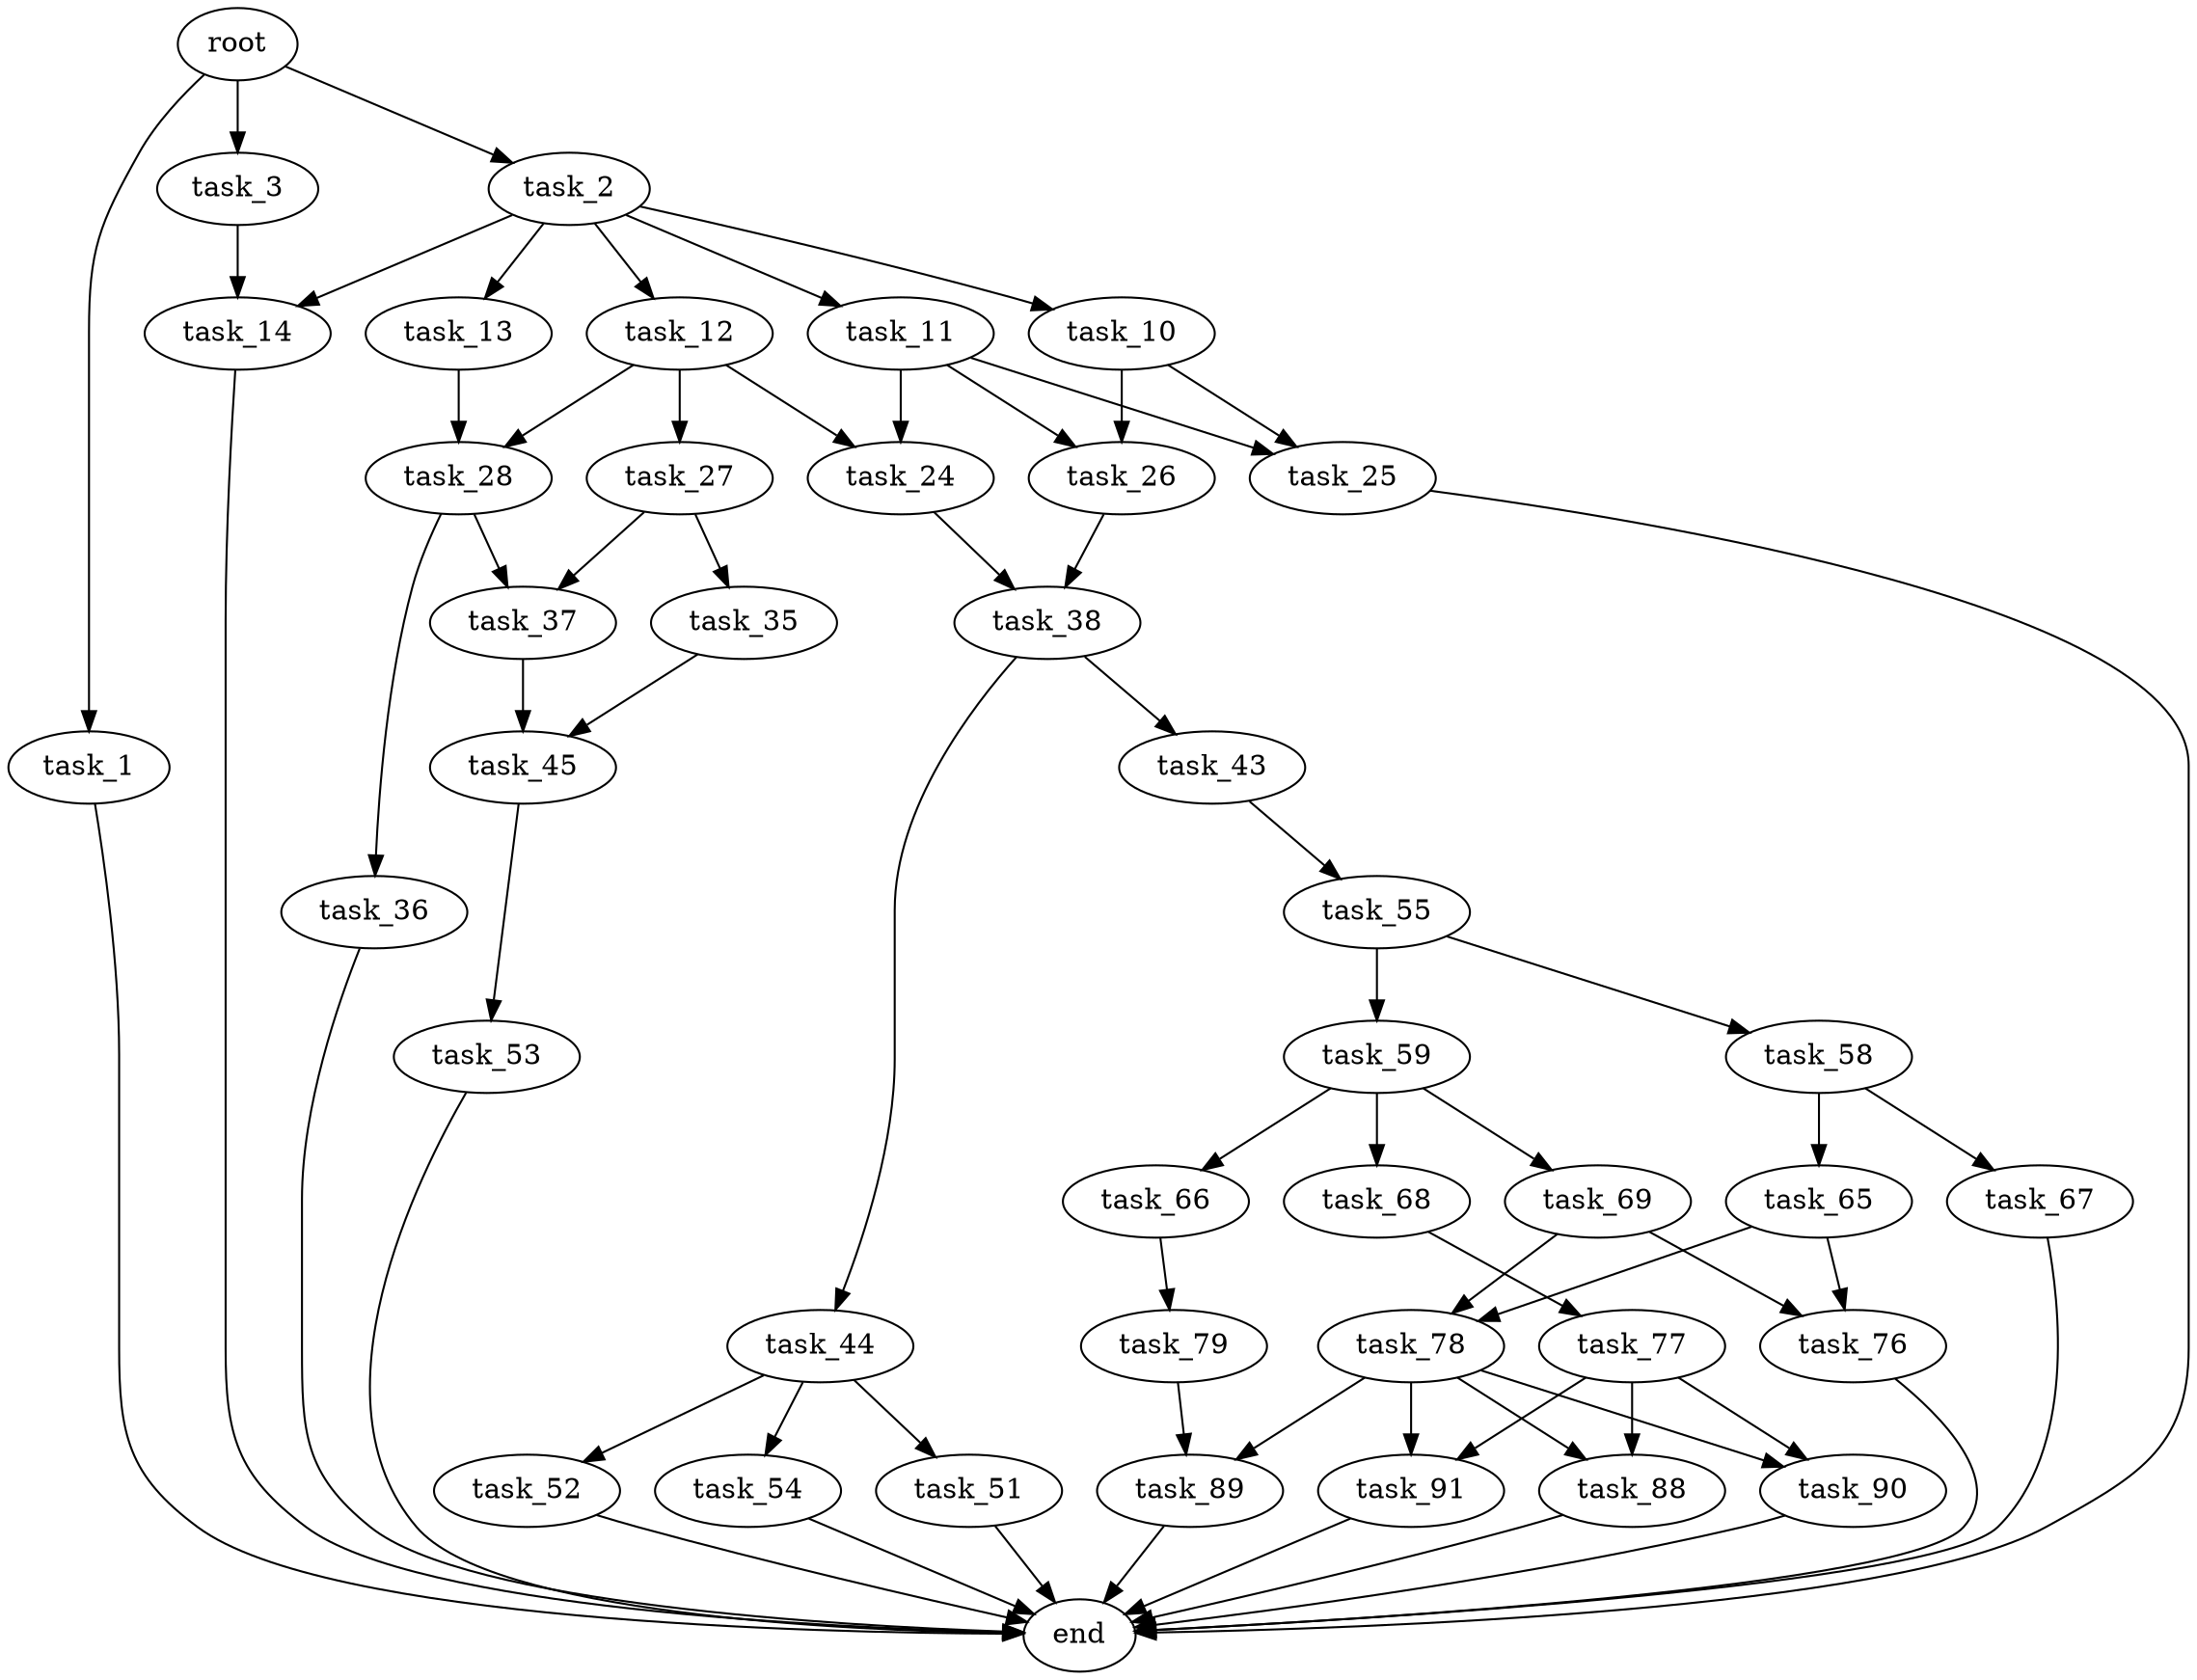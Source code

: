 digraph G {
  root [size="0.000000"];
  task_1 [size="11744516096.000000"];
  task_2 [size="134217728000.000000"];
  task_3 [size="549755813888.000000"];
  end [size="0.000000"];
  task_10 [size="134217728000.000000"];
  task_11 [size="16900279415.000000"];
  task_12 [size="68719476736.000000"];
  task_13 [size="535917376449.000000"];
  task_14 [size="18966922041.000000"];
  task_25 [size="782757789696.000000"];
  task_26 [size="9573655994.000000"];
  task_24 [size="21171389395.000000"];
  task_27 [size="68719476736.000000"];
  task_28 [size="1073741824000.000000"];
  task_38 [size="351917639715.000000"];
  task_35 [size="36258038042.000000"];
  task_37 [size="16551076101.000000"];
  task_36 [size="1073741824000.000000"];
  task_45 [size="489869067792.000000"];
  task_43 [size="120902030112.000000"];
  task_44 [size="28620720631.000000"];
  task_55 [size="28991029248.000000"];
  task_51 [size="2107053733.000000"];
  task_52 [size="368293445632.000000"];
  task_54 [size="128251282008.000000"];
  task_53 [size="306173007402.000000"];
  task_58 [size="299770917004.000000"];
  task_59 [size="218533515524.000000"];
  task_65 [size="15554822691.000000"];
  task_67 [size="8589934592.000000"];
  task_66 [size="1542305003.000000"];
  task_68 [size="79675909338.000000"];
  task_69 [size="8589934592.000000"];
  task_76 [size="224686901816.000000"];
  task_78 [size="2850323120.000000"];
  task_79 [size="368293445632.000000"];
  task_77 [size="387990790593.000000"];
  task_88 [size="573456513948.000000"];
  task_90 [size="101369835612.000000"];
  task_91 [size="203276558489.000000"];
  task_89 [size="8589934592.000000"];

  root -> task_1 [size="1.000000"];
  root -> task_2 [size="1.000000"];
  root -> task_3 [size="1.000000"];
  task_1 -> end [size="1.000000"];
  task_2 -> task_10 [size="209715200.000000"];
  task_2 -> task_11 [size="209715200.000000"];
  task_2 -> task_12 [size="209715200.000000"];
  task_2 -> task_13 [size="209715200.000000"];
  task_2 -> task_14 [size="209715200.000000"];
  task_3 -> task_14 [size="536870912.000000"];
  task_10 -> task_25 [size="209715200.000000"];
  task_10 -> task_26 [size="209715200.000000"];
  task_11 -> task_24 [size="301989888.000000"];
  task_11 -> task_25 [size="301989888.000000"];
  task_11 -> task_26 [size="301989888.000000"];
  task_12 -> task_24 [size="134217728.000000"];
  task_12 -> task_27 [size="134217728.000000"];
  task_12 -> task_28 [size="134217728.000000"];
  task_13 -> task_28 [size="679477248.000000"];
  task_14 -> end [size="1.000000"];
  task_25 -> end [size="1.000000"];
  task_26 -> task_38 [size="411041792.000000"];
  task_24 -> task_38 [size="679477248.000000"];
  task_27 -> task_35 [size="134217728.000000"];
  task_27 -> task_37 [size="134217728.000000"];
  task_28 -> task_36 [size="838860800.000000"];
  task_28 -> task_37 [size="838860800.000000"];
  task_38 -> task_43 [size="301989888.000000"];
  task_38 -> task_44 [size="301989888.000000"];
  task_35 -> task_45 [size="679477248.000000"];
  task_37 -> task_45 [size="301989888.000000"];
  task_36 -> end [size="1.000000"];
  task_45 -> task_53 [size="536870912.000000"];
  task_43 -> task_55 [size="134217728.000000"];
  task_44 -> task_51 [size="838860800.000000"];
  task_44 -> task_52 [size="838860800.000000"];
  task_44 -> task_54 [size="838860800.000000"];
  task_55 -> task_58 [size="75497472.000000"];
  task_55 -> task_59 [size="75497472.000000"];
  task_51 -> end [size="1.000000"];
  task_52 -> end [size="1.000000"];
  task_54 -> end [size="1.000000"];
  task_53 -> end [size="1.000000"];
  task_58 -> task_65 [size="536870912.000000"];
  task_58 -> task_67 [size="536870912.000000"];
  task_59 -> task_66 [size="209715200.000000"];
  task_59 -> task_68 [size="209715200.000000"];
  task_59 -> task_69 [size="209715200.000000"];
  task_65 -> task_76 [size="411041792.000000"];
  task_65 -> task_78 [size="411041792.000000"];
  task_67 -> end [size="1.000000"];
  task_66 -> task_79 [size="134217728.000000"];
  task_68 -> task_77 [size="75497472.000000"];
  task_69 -> task_76 [size="33554432.000000"];
  task_69 -> task_78 [size="33554432.000000"];
  task_76 -> end [size="1.000000"];
  task_78 -> task_88 [size="134217728.000000"];
  task_78 -> task_89 [size="134217728.000000"];
  task_78 -> task_90 [size="134217728.000000"];
  task_78 -> task_91 [size="134217728.000000"];
  task_79 -> task_89 [size="411041792.000000"];
  task_77 -> task_88 [size="411041792.000000"];
  task_77 -> task_90 [size="411041792.000000"];
  task_77 -> task_91 [size="411041792.000000"];
  task_88 -> end [size="1.000000"];
  task_90 -> end [size="1.000000"];
  task_91 -> end [size="1.000000"];
  task_89 -> end [size="1.000000"];
}
